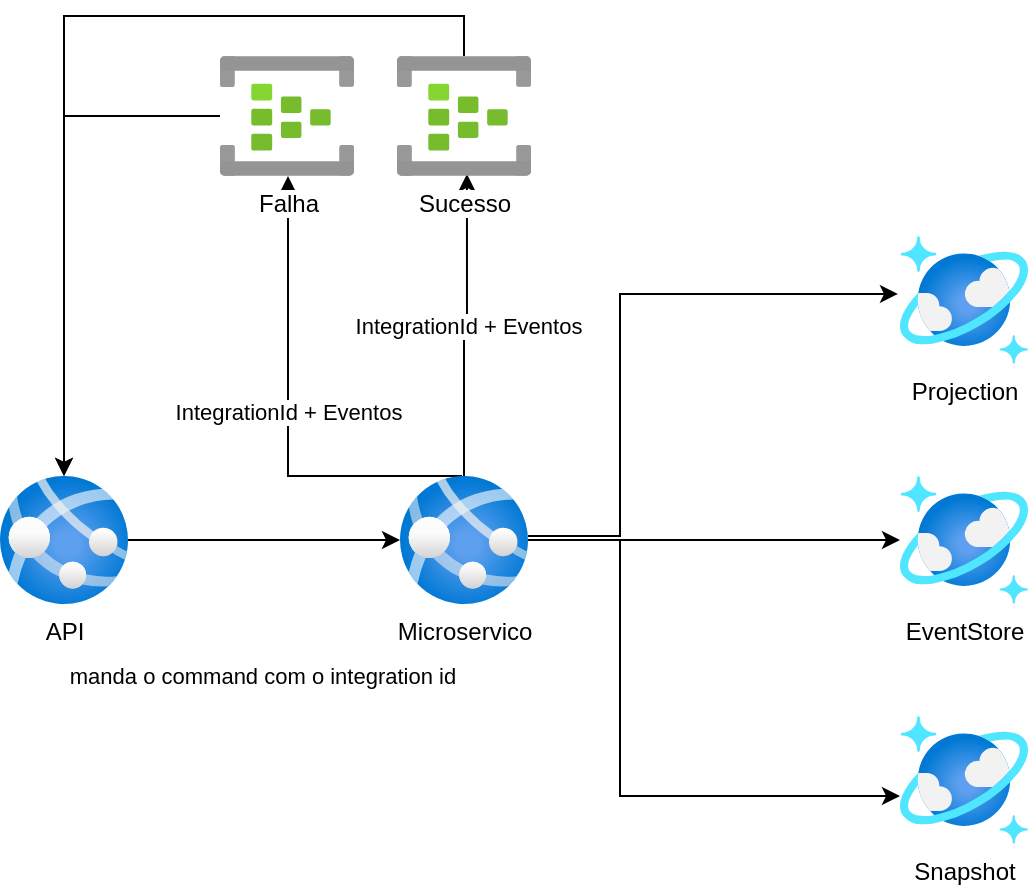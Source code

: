 <mxfile version="17.4.2" type="device"><diagram id="QuocJmjfR2zp-tjJXlZJ" name="Page-1"><mxGraphModel dx="1106" dy="791" grid="1" gridSize="10" guides="1" tooltips="1" connect="1" arrows="1" fold="1" page="1" pageScale="1" pageWidth="850" pageHeight="1100" math="0" shadow="0"><root><mxCell id="0"/><mxCell id="1" parent="0"/><mxCell id="Jl873kFE0AAVibA2U_1N-3" style="edgeStyle=orthogonalEdgeStyle;rounded=0;orthogonalLoop=1;jettySize=auto;html=1;" parent="1" source="Jl873kFE0AAVibA2U_1N-1" target="Jl873kFE0AAVibA2U_1N-2" edge="1"><mxGeometry relative="1" as="geometry"/></mxCell><mxCell id="5ShUWpdQbw3bCLPOoxR5-2" value="manda o command com o integration id" style="edgeLabel;html=1;align=center;verticalAlign=middle;resizable=0;points=[];" parent="Jl873kFE0AAVibA2U_1N-3" vertex="1" connectable="0"><mxGeometry x="-0.015" y="3" relative="1" as="geometry"><mxPoint y="71" as="offset"/></mxGeometry></mxCell><mxCell id="Jl873kFE0AAVibA2U_1N-1" value="API" style="aspect=fixed;html=1;points=[];align=center;image;fontSize=12;image=img/lib/azure2/containers/App_Services.svg;" parent="1" vertex="1"><mxGeometry x="40" y="320" width="64" height="64" as="geometry"/></mxCell><mxCell id="Jl873kFE0AAVibA2U_1N-7" style="edgeStyle=orthogonalEdgeStyle;rounded=0;orthogonalLoop=1;jettySize=auto;html=1;" parent="1" source="Jl873kFE0AAVibA2U_1N-2" target="Jl873kFE0AAVibA2U_1N-4" edge="1"><mxGeometry relative="1" as="geometry"/></mxCell><mxCell id="Jl873kFE0AAVibA2U_1N-8" style="edgeStyle=orthogonalEdgeStyle;rounded=0;orthogonalLoop=1;jettySize=auto;html=1;entryX=-0.016;entryY=0.453;entryDx=0;entryDy=0;entryPerimeter=0;" parent="1" source="Jl873kFE0AAVibA2U_1N-2" target="Jl873kFE0AAVibA2U_1N-6" edge="1"><mxGeometry relative="1" as="geometry"><mxPoint x="310" y="350" as="sourcePoint"/><Array as="points"><mxPoint x="350" y="350"/><mxPoint x="350" y="229"/></Array></mxGeometry></mxCell><mxCell id="Jl873kFE0AAVibA2U_1N-9" style="edgeStyle=orthogonalEdgeStyle;rounded=0;orthogonalLoop=1;jettySize=auto;html=1;" parent="1" source="Jl873kFE0AAVibA2U_1N-2" target="Jl873kFE0AAVibA2U_1N-5" edge="1"><mxGeometry relative="1" as="geometry"><Array as="points"><mxPoint x="350" y="352"/><mxPoint x="350" y="480"/></Array></mxGeometry></mxCell><mxCell id="Jl873kFE0AAVibA2U_1N-11" value="IntegrationId + Eventos" style="edgeStyle=orthogonalEdgeStyle;rounded=0;orthogonalLoop=1;jettySize=auto;html=1;entryX=0.522;entryY=0.983;entryDx=0;entryDy=0;entryPerimeter=0;" parent="1" source="Jl873kFE0AAVibA2U_1N-2" target="Jl873kFE0AAVibA2U_1N-10" edge="1"><mxGeometry relative="1" as="geometry"/></mxCell><mxCell id="Jl873kFE0AAVibA2U_1N-15" value="IntegrationId + Eventos" style="edgeStyle=orthogonalEdgeStyle;rounded=0;orthogonalLoop=1;jettySize=auto;html=1;exitX=0.484;exitY=0;exitDx=0;exitDy=0;exitPerimeter=0;" parent="1" source="Jl873kFE0AAVibA2U_1N-2" target="Jl873kFE0AAVibA2U_1N-14" edge="1"><mxGeometry relative="1" as="geometry"><Array as="points"><mxPoint x="184" y="320"/></Array></mxGeometry></mxCell><mxCell id="Jl873kFE0AAVibA2U_1N-2" value="Microservico" style="aspect=fixed;html=1;points=[];align=center;image;fontSize=12;image=img/lib/azure2/containers/App_Services.svg;" parent="1" vertex="1"><mxGeometry x="240" y="320" width="64" height="64" as="geometry"/></mxCell><mxCell id="Jl873kFE0AAVibA2U_1N-4" value="EventStore" style="aspect=fixed;html=1;points=[];align=center;image;fontSize=12;image=img/lib/azure2/databases/Azure_Cosmos_DB.svg;" parent="1" vertex="1"><mxGeometry x="490" y="320" width="64" height="64" as="geometry"/></mxCell><mxCell id="Jl873kFE0AAVibA2U_1N-5" value="Snapshot" style="aspect=fixed;html=1;points=[];align=center;image;fontSize=12;image=img/lib/azure2/databases/Azure_Cosmos_DB.svg;" parent="1" vertex="1"><mxGeometry x="490" y="440" width="64" height="64" as="geometry"/></mxCell><mxCell id="Jl873kFE0AAVibA2U_1N-6" value="Projection" style="aspect=fixed;html=1;points=[];align=center;image;fontSize=12;image=img/lib/azure2/databases/Azure_Cosmos_DB.svg;" parent="1" vertex="1"><mxGeometry x="490" y="200" width="64" height="64" as="geometry"/></mxCell><mxCell id="Jl873kFE0AAVibA2U_1N-17" style="edgeStyle=orthogonalEdgeStyle;rounded=0;orthogonalLoop=1;jettySize=auto;html=1;" parent="1" source="Jl873kFE0AAVibA2U_1N-10" target="Jl873kFE0AAVibA2U_1N-1" edge="1"><mxGeometry relative="1" as="geometry"><Array as="points"><mxPoint x="272" y="90"/><mxPoint x="72" y="90"/></Array></mxGeometry></mxCell><mxCell id="Jl873kFE0AAVibA2U_1N-10" value="Sucesso" style="aspect=fixed;html=1;points=[];align=center;image;fontSize=12;image=img/lib/azure2/analytics/Event_Hubs.svg;" parent="1" vertex="1"><mxGeometry x="238.5" y="110" width="67" height="60" as="geometry"/></mxCell><mxCell id="Jl873kFE0AAVibA2U_1N-16" style="edgeStyle=orthogonalEdgeStyle;rounded=0;orthogonalLoop=1;jettySize=auto;html=1;" parent="1" source="Jl873kFE0AAVibA2U_1N-14" target="Jl873kFE0AAVibA2U_1N-1" edge="1"><mxGeometry relative="1" as="geometry"/></mxCell><mxCell id="Jl873kFE0AAVibA2U_1N-14" value="Falha" style="aspect=fixed;html=1;points=[];align=center;image;fontSize=12;image=img/lib/azure2/analytics/Event_Hubs.svg;" parent="1" vertex="1"><mxGeometry x="150" y="110" width="67" height="60" as="geometry"/></mxCell></root></mxGraphModel></diagram></mxfile>